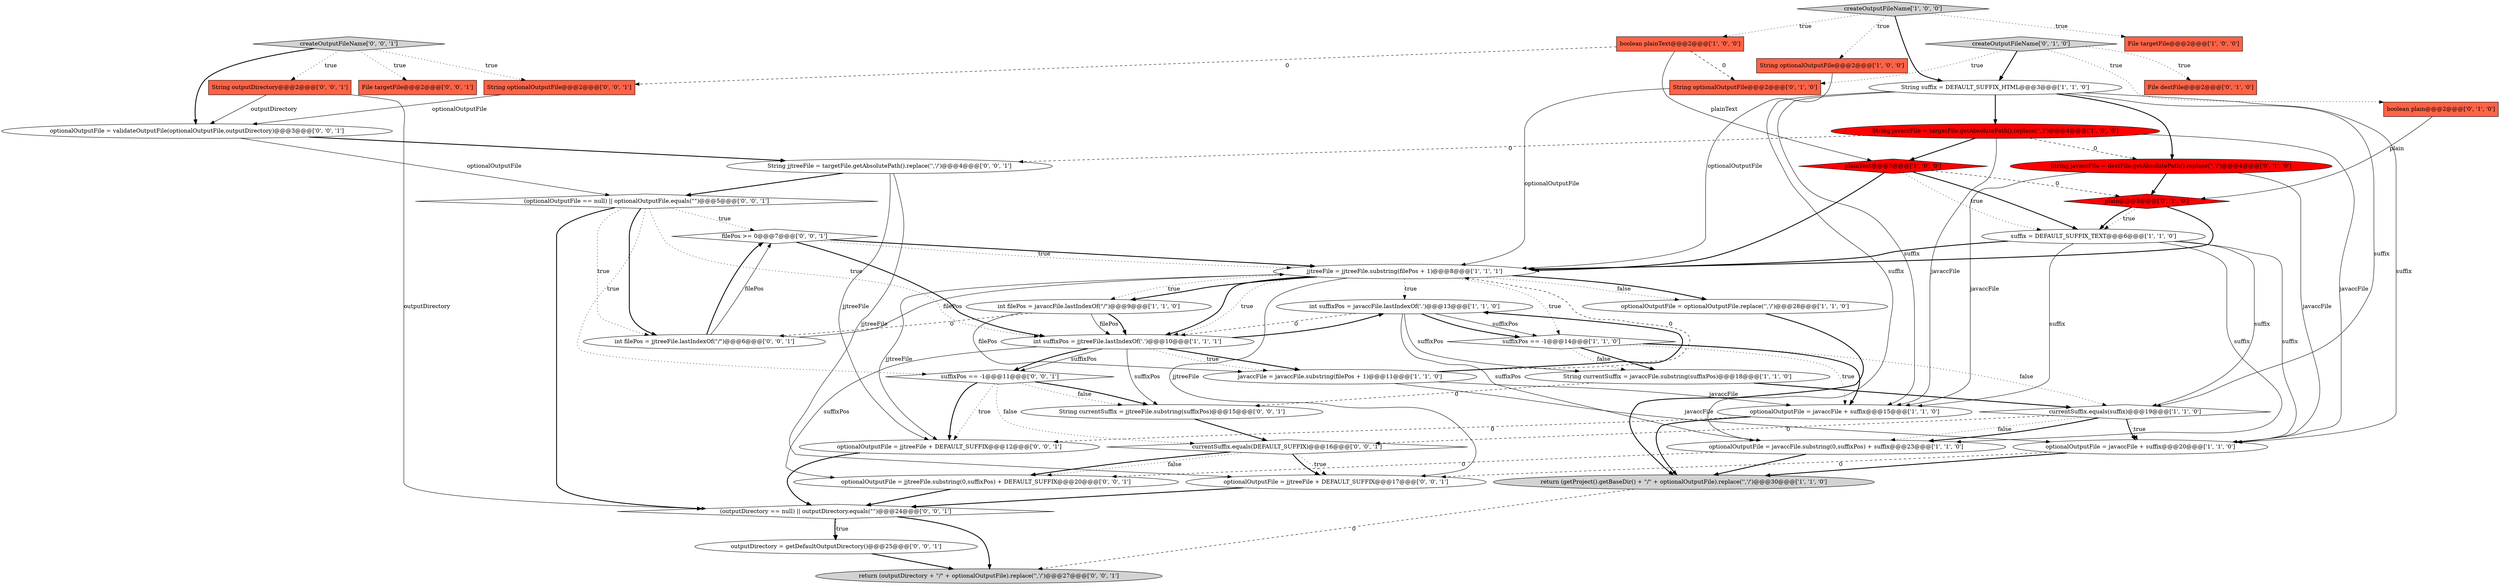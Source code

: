 digraph {
44 [style = filled, label = "String jjtreeFile = targetFile.getAbsolutePath().replace('\','/')@@@4@@@['0', '0', '1']", fillcolor = white, shape = ellipse image = "AAA0AAABBB3BBB"];
8 [style = filled, label = "File targetFile@@@2@@@['1', '0', '0']", fillcolor = tomato, shape = box image = "AAA0AAABBB1BBB"];
3 [style = filled, label = "optionalOutputFile = javaccFile.substring(0,suffixPos) + suffix@@@23@@@['1', '1', '0']", fillcolor = white, shape = ellipse image = "AAA0AAABBB1BBB"];
16 [style = filled, label = "int suffixPos = javaccFile.lastIndexOf('.')@@@13@@@['1', '1', '0']", fillcolor = white, shape = ellipse image = "AAA0AAABBB1BBB"];
7 [style = filled, label = "createOutputFileName['1', '0', '0']", fillcolor = lightgray, shape = diamond image = "AAA0AAABBB1BBB"];
25 [style = filled, label = "String optionalOutputFile@@@2@@@['0', '1', '0']", fillcolor = tomato, shape = box image = "AAA1AAABBB2BBB"];
18 [style = filled, label = "jjtreeFile = jjtreeFile.substring(filePos + 1)@@@8@@@['1', '1', '1']", fillcolor = white, shape = ellipse image = "AAA0AAABBB1BBB"];
32 [style = filled, label = "suffixPos == -1@@@11@@@['0', '0', '1']", fillcolor = white, shape = diamond image = "AAA0AAABBB3BBB"];
33 [style = filled, label = "File targetFile@@@2@@@['0', '0', '1']", fillcolor = tomato, shape = box image = "AAA0AAABBB3BBB"];
4 [style = filled, label = "currentSuffix.equals(suffix)@@@19@@@['1', '1', '0']", fillcolor = white, shape = diamond image = "AAA0AAABBB1BBB"];
21 [style = filled, label = "String javaccFile = destFile.getAbsolutePath().replace('\','/')@@@4@@@['0', '1', '0']", fillcolor = red, shape = ellipse image = "AAA1AAABBB2BBB"];
15 [style = filled, label = "int filePos = javaccFile.lastIndexOf(\"/\")@@@9@@@['1', '1', '0']", fillcolor = white, shape = ellipse image = "AAA0AAABBB1BBB"];
29 [style = filled, label = "return (outputDirectory + \"/\" + optionalOutputFile).replace('\','/')@@@27@@@['0', '0', '1']", fillcolor = lightgray, shape = ellipse image = "AAA0AAABBB3BBB"];
31 [style = filled, label = "optionalOutputFile = jjtreeFile + DEFAULT_SUFFIX@@@17@@@['0', '0', '1']", fillcolor = white, shape = ellipse image = "AAA0AAABBB3BBB"];
37 [style = filled, label = "currentSuffix.equals(DEFAULT_SUFFIX)@@@16@@@['0', '0', '1']", fillcolor = white, shape = diamond image = "AAA0AAABBB3BBB"];
34 [style = filled, label = "String outputDirectory@@@2@@@['0', '0', '1']", fillcolor = tomato, shape = box image = "AAA0AAABBB3BBB"];
41 [style = filled, label = "filePos >= 0@@@7@@@['0', '0', '1']", fillcolor = white, shape = diamond image = "AAA0AAABBB3BBB"];
43 [style = filled, label = "outputDirectory = getDefaultOutputDirectory()@@@25@@@['0', '0', '1']", fillcolor = white, shape = ellipse image = "AAA0AAABBB3BBB"];
1 [style = filled, label = "int suffixPos = jjtreeFile.lastIndexOf('.')@@@10@@@['1', '1', '1']", fillcolor = white, shape = ellipse image = "AAA0AAABBB1BBB"];
22 [style = filled, label = "createOutputFileName['0', '1', '0']", fillcolor = lightgray, shape = diamond image = "AAA0AAABBB2BBB"];
42 [style = filled, label = "int filePos = jjtreeFile.lastIndexOf(\"/\")@@@6@@@['0', '0', '1']", fillcolor = white, shape = ellipse image = "AAA0AAABBB3BBB"];
20 [style = filled, label = "plainText@@@5@@@['1', '0', '0']", fillcolor = red, shape = diamond image = "AAA1AAABBB1BBB"];
28 [style = filled, label = "optionalOutputFile = jjtreeFile.substring(0,suffixPos) + DEFAULT_SUFFIX@@@20@@@['0', '0', '1']", fillcolor = white, shape = ellipse image = "AAA0AAABBB3BBB"];
0 [style = filled, label = "optionalOutputFile = javaccFile + suffix@@@15@@@['1', '1', '0']", fillcolor = white, shape = ellipse image = "AAA0AAABBB1BBB"];
2 [style = filled, label = "String currentSuffix = javaccFile.substring(suffixPos)@@@18@@@['1', '1', '0']", fillcolor = white, shape = ellipse image = "AAA0AAABBB1BBB"];
14 [style = filled, label = "String optionalOutputFile@@@2@@@['1', '0', '0']", fillcolor = tomato, shape = box image = "AAA0AAABBB1BBB"];
10 [style = filled, label = "return (getProject().getBaseDir() + \"/\" + optionalOutputFile).replace('\','/')@@@30@@@['1', '1', '0']", fillcolor = lightgray, shape = ellipse image = "AAA0AAABBB1BBB"];
39 [style = filled, label = "(outputDirectory == null) || outputDirectory.equals(\"\")@@@24@@@['0', '0', '1']", fillcolor = white, shape = diamond image = "AAA0AAABBB3BBB"];
40 [style = filled, label = "String optionalOutputFile@@@2@@@['0', '0', '1']", fillcolor = tomato, shape = box image = "AAA0AAABBB3BBB"];
13 [style = filled, label = "suffix = DEFAULT_SUFFIX_TEXT@@@6@@@['1', '1', '0']", fillcolor = white, shape = ellipse image = "AAA0AAABBB1BBB"];
9 [style = filled, label = "String javaccFile = targetFile.getAbsolutePath().replace('\','/')@@@4@@@['1', '0', '0']", fillcolor = red, shape = ellipse image = "AAA1AAABBB1BBB"];
35 [style = filled, label = "(optionalOutputFile == null) || optionalOutputFile.equals(\"\")@@@5@@@['0', '0', '1']", fillcolor = white, shape = diamond image = "AAA0AAABBB3BBB"];
11 [style = filled, label = "optionalOutputFile = optionalOutputFile.replace('\','/')@@@28@@@['1', '1', '0']", fillcolor = white, shape = ellipse image = "AAA0AAABBB1BBB"];
19 [style = filled, label = "javaccFile = javaccFile.substring(filePos + 1)@@@11@@@['1', '1', '0']", fillcolor = white, shape = ellipse image = "AAA0AAABBB1BBB"];
12 [style = filled, label = "String suffix = DEFAULT_SUFFIX_HTML@@@3@@@['1', '1', '0']", fillcolor = white, shape = ellipse image = "AAA0AAABBB1BBB"];
30 [style = filled, label = "String currentSuffix = jjtreeFile.substring(suffixPos)@@@15@@@['0', '0', '1']", fillcolor = white, shape = ellipse image = "AAA0AAABBB3BBB"];
17 [style = filled, label = "boolean plainText@@@2@@@['1', '0', '0']", fillcolor = tomato, shape = box image = "AAA1AAABBB1BBB"];
5 [style = filled, label = "optionalOutputFile = javaccFile + suffix@@@20@@@['1', '1', '0']", fillcolor = white, shape = ellipse image = "AAA0AAABBB1BBB"];
26 [style = filled, label = "plain@@@5@@@['0', '1', '0']", fillcolor = red, shape = diamond image = "AAA1AAABBB2BBB"];
36 [style = filled, label = "optionalOutputFile = validateOutputFile(optionalOutputFile,outputDirectory)@@@3@@@['0', '0', '1']", fillcolor = white, shape = ellipse image = "AAA0AAABBB3BBB"];
6 [style = filled, label = "suffixPos == -1@@@14@@@['1', '1', '0']", fillcolor = white, shape = diamond image = "AAA0AAABBB1BBB"];
27 [style = filled, label = "optionalOutputFile = jjtreeFile + DEFAULT_SUFFIX@@@12@@@['0', '0', '1']", fillcolor = white, shape = ellipse image = "AAA0AAABBB3BBB"];
38 [style = filled, label = "createOutputFileName['0', '0', '1']", fillcolor = lightgray, shape = diamond image = "AAA0AAABBB3BBB"];
24 [style = filled, label = "boolean plain@@@2@@@['0', '1', '0']", fillcolor = tomato, shape = box image = "AAA0AAABBB2BBB"];
23 [style = filled, label = "File destFile@@@2@@@['0', '1', '0']", fillcolor = tomato, shape = box image = "AAA0AAABBB2BBB"];
42->41 [style = bold, label=""];
37->28 [style = bold, label=""];
25->18 [style = solid, label="optionalOutputFile"];
38->34 [style = dotted, label="true"];
44->35 [style = bold, label=""];
18->15 [style = dotted, label="true"];
9->5 [style = solid, label="javaccFile"];
4->3 [style = dotted, label="false"];
12->0 [style = solid, label="suffix"];
35->42 [style = dotted, label="true"];
26->13 [style = dotted, label="true"];
44->27 [style = solid, label="jjtreeFile"];
12->9 [style = bold, label=""];
37->31 [style = dotted, label="true"];
35->1 [style = dotted, label="true"];
21->26 [style = bold, label=""];
9->0 [style = solid, label="javaccFile"];
1->28 [style = solid, label="suffixPos"];
34->39 [style = solid, label="outputDirectory"];
37->31 [style = bold, label=""];
9->21 [style = dashed, label="0"];
34->36 [style = solid, label="outputDirectory"];
18->31 [style = solid, label="jjtreeFile"];
43->29 [style = bold, label=""];
20->13 [style = dotted, label="true"];
6->0 [style = dotted, label="true"];
1->30 [style = solid, label="suffixPos"];
38->40 [style = dotted, label="true"];
15->1 [style = solid, label="filePos"];
38->33 [style = dotted, label="true"];
39->29 [style = bold, label=""];
20->26 [style = dashed, label="0"];
44->31 [style = solid, label="jjtreeFile"];
5->10 [style = bold, label=""];
4->3 [style = bold, label=""];
22->23 [style = dotted, label="true"];
36->44 [style = bold, label=""];
18->16 [style = dotted, label="true"];
12->21 [style = bold, label=""];
16->6 [style = bold, label=""];
18->11 [style = bold, label=""];
18->15 [style = bold, label=""];
13->5 [style = solid, label="suffix"];
12->3 [style = solid, label="suffix"];
22->24 [style = dotted, label="true"];
24->26 [style = solid, label="plain"];
0->27 [style = dashed, label="0"];
39->43 [style = dotted, label="true"];
10->29 [style = dashed, label="0"];
19->5 [style = solid, label="javaccFile"];
2->4 [style = bold, label=""];
2->30 [style = dashed, label="0"];
16->2 [style = solid, label="suffixPos"];
26->13 [style = bold, label=""];
35->32 [style = dotted, label="true"];
18->6 [style = dotted, label="true"];
6->2 [style = bold, label=""];
20->18 [style = bold, label=""];
3->10 [style = bold, label=""];
32->30 [style = dotted, label="false"];
12->4 [style = solid, label="suffix"];
42->41 [style = solid, label="filePos"];
18->1 [style = bold, label=""];
1->16 [style = bold, label=""];
16->3 [style = solid, label="suffixPos"];
1->32 [style = solid, label="suffixPos"];
1->32 [style = bold, label=""];
1->19 [style = bold, label=""];
7->8 [style = dotted, label="true"];
7->17 [style = dotted, label="true"];
21->5 [style = solid, label="javaccFile"];
13->18 [style = bold, label=""];
4->5 [style = dotted, label="true"];
3->28 [style = dashed, label="0"];
20->13 [style = bold, label=""];
35->42 [style = bold, label=""];
28->39 [style = bold, label=""];
18->1 [style = dotted, label="true"];
22->25 [style = dotted, label="true"];
35->39 [style = bold, label=""];
32->27 [style = bold, label=""];
9->20 [style = bold, label=""];
13->4 [style = solid, label="suffix"];
32->30 [style = bold, label=""];
1->19 [style = dotted, label="true"];
19->18 [style = dashed, label="0"];
32->37 [style = dotted, label="false"];
17->25 [style = dashed, label="0"];
40->36 [style = solid, label="optionalOutputFile"];
19->16 [style = bold, label=""];
19->0 [style = solid, label="javaccFile"];
18->27 [style = solid, label="jjtreeFile"];
27->39 [style = bold, label=""];
17->20 [style = solid, label="plainText"];
42->18 [style = solid, label="filePos"];
13->0 [style = solid, label="suffix"];
11->10 [style = bold, label=""];
9->44 [style = dashed, label="0"];
13->3 [style = solid, label="suffix"];
35->41 [style = dotted, label="true"];
5->31 [style = dashed, label="0"];
15->19 [style = solid, label="filePos"];
31->39 [style = bold, label=""];
4->37 [style = dashed, label="0"];
4->5 [style = bold, label=""];
41->18 [style = bold, label=""];
16->6 [style = solid, label="suffixPos"];
15->1 [style = bold, label=""];
6->4 [style = dotted, label="false"];
16->1 [style = dashed, label="0"];
37->28 [style = dotted, label="false"];
18->11 [style = dotted, label="false"];
7->12 [style = bold, label=""];
6->2 [style = dotted, label="false"];
39->43 [style = bold, label=""];
41->18 [style = dotted, label="true"];
38->36 [style = bold, label=""];
6->0 [style = bold, label=""];
41->1 [style = bold, label=""];
30->37 [style = bold, label=""];
15->42 [style = dashed, label="0"];
12->5 [style = solid, label="suffix"];
21->0 [style = solid, label="javaccFile"];
0->10 [style = bold, label=""];
32->27 [style = dotted, label="true"];
14->18 [style = solid, label="optionalOutputFile"];
22->12 [style = bold, label=""];
17->40 [style = dashed, label="0"];
36->35 [style = solid, label="optionalOutputFile"];
26->18 [style = bold, label=""];
7->14 [style = dotted, label="true"];
}
